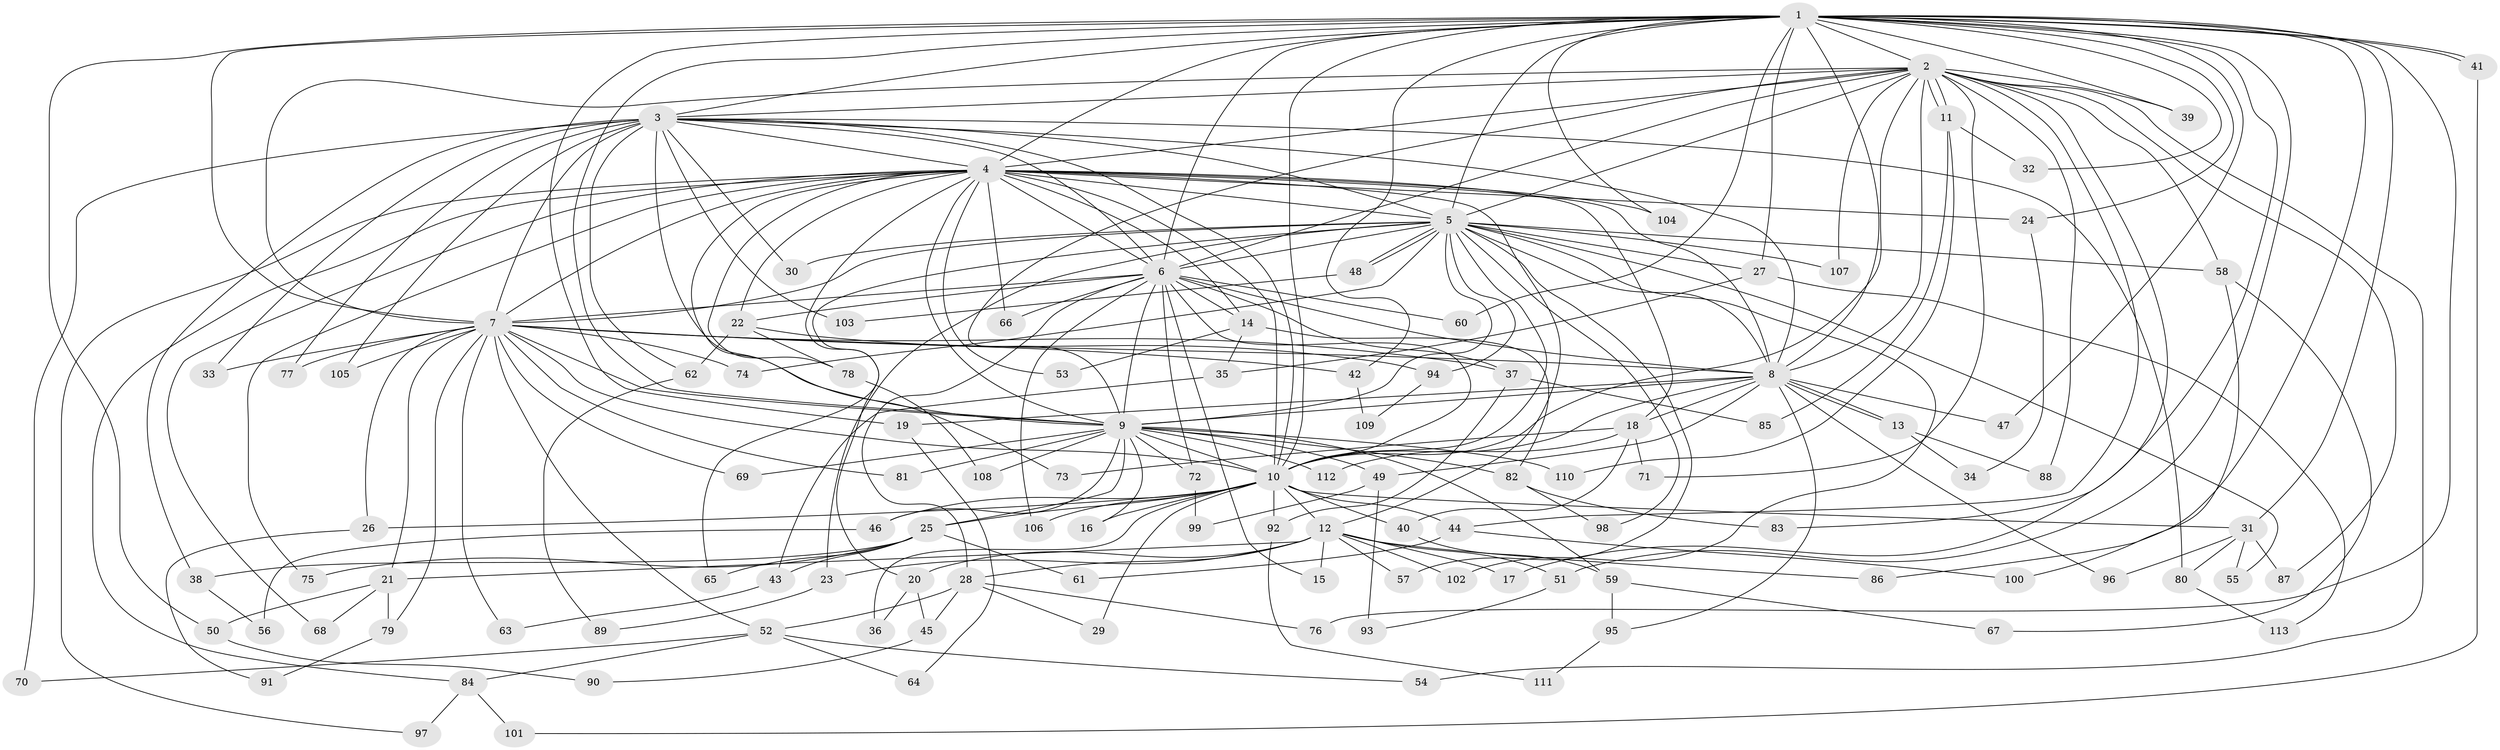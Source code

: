 // coarse degree distribution, {32: 0.0125, 16: 0.0125, 18: 0.025, 14: 0.0125, 19: 0.0125, 12: 0.0125, 17: 0.0125, 4: 0.1125, 11: 0.0125, 3: 0.175, 5: 0.0625, 2: 0.475, 7: 0.025, 10: 0.0125, 6: 0.025}
// Generated by graph-tools (version 1.1) at 2025/49/03/04/25 22:49:34]
// undirected, 113 vertices, 251 edges
graph export_dot {
  node [color=gray90,style=filled];
  1;
  2;
  3;
  4;
  5;
  6;
  7;
  8;
  9;
  10;
  11;
  12;
  13;
  14;
  15;
  16;
  17;
  18;
  19;
  20;
  21;
  22;
  23;
  24;
  25;
  26;
  27;
  28;
  29;
  30;
  31;
  32;
  33;
  34;
  35;
  36;
  37;
  38;
  39;
  40;
  41;
  42;
  43;
  44;
  45;
  46;
  47;
  48;
  49;
  50;
  51;
  52;
  53;
  54;
  55;
  56;
  57;
  58;
  59;
  60;
  61;
  62;
  63;
  64;
  65;
  66;
  67;
  68;
  69;
  70;
  71;
  72;
  73;
  74;
  75;
  76;
  77;
  78;
  79;
  80;
  81;
  82;
  83;
  84;
  85;
  86;
  87;
  88;
  89;
  90;
  91;
  92;
  93;
  94;
  95;
  96;
  97;
  98;
  99;
  100;
  101;
  102;
  103;
  104;
  105;
  106;
  107;
  108;
  109;
  110;
  111;
  112;
  113;
  1 -- 2;
  1 -- 3;
  1 -- 4;
  1 -- 5;
  1 -- 6;
  1 -- 7;
  1 -- 8;
  1 -- 9;
  1 -- 10;
  1 -- 19;
  1 -- 24;
  1 -- 27;
  1 -- 31;
  1 -- 32;
  1 -- 39;
  1 -- 41;
  1 -- 41;
  1 -- 42;
  1 -- 47;
  1 -- 50;
  1 -- 51;
  1 -- 60;
  1 -- 76;
  1 -- 83;
  1 -- 86;
  1 -- 104;
  2 -- 3;
  2 -- 4;
  2 -- 5;
  2 -- 6;
  2 -- 7;
  2 -- 8;
  2 -- 9;
  2 -- 10;
  2 -- 11;
  2 -- 11;
  2 -- 17;
  2 -- 39;
  2 -- 44;
  2 -- 54;
  2 -- 58;
  2 -- 71;
  2 -- 87;
  2 -- 88;
  2 -- 107;
  3 -- 4;
  3 -- 5;
  3 -- 6;
  3 -- 7;
  3 -- 8;
  3 -- 9;
  3 -- 10;
  3 -- 30;
  3 -- 33;
  3 -- 38;
  3 -- 62;
  3 -- 70;
  3 -- 77;
  3 -- 80;
  3 -- 103;
  3 -- 105;
  4 -- 5;
  4 -- 6;
  4 -- 7;
  4 -- 8;
  4 -- 9;
  4 -- 10;
  4 -- 12;
  4 -- 14;
  4 -- 18;
  4 -- 20;
  4 -- 22;
  4 -- 24;
  4 -- 53;
  4 -- 66;
  4 -- 68;
  4 -- 73;
  4 -- 75;
  4 -- 78;
  4 -- 84;
  4 -- 97;
  4 -- 104;
  5 -- 6;
  5 -- 7;
  5 -- 8;
  5 -- 9;
  5 -- 10;
  5 -- 23;
  5 -- 27;
  5 -- 30;
  5 -- 48;
  5 -- 48;
  5 -- 55;
  5 -- 57;
  5 -- 58;
  5 -- 65;
  5 -- 74;
  5 -- 94;
  5 -- 98;
  5 -- 102;
  5 -- 107;
  6 -- 7;
  6 -- 8;
  6 -- 9;
  6 -- 10;
  6 -- 14;
  6 -- 15;
  6 -- 22;
  6 -- 28;
  6 -- 37;
  6 -- 60;
  6 -- 66;
  6 -- 72;
  6 -- 106;
  7 -- 8;
  7 -- 9;
  7 -- 10;
  7 -- 21;
  7 -- 26;
  7 -- 33;
  7 -- 37;
  7 -- 42;
  7 -- 52;
  7 -- 63;
  7 -- 69;
  7 -- 74;
  7 -- 77;
  7 -- 79;
  7 -- 81;
  7 -- 105;
  8 -- 9;
  8 -- 10;
  8 -- 13;
  8 -- 13;
  8 -- 18;
  8 -- 19;
  8 -- 47;
  8 -- 49;
  8 -- 95;
  8 -- 96;
  9 -- 10;
  9 -- 16;
  9 -- 25;
  9 -- 46;
  9 -- 49;
  9 -- 59;
  9 -- 69;
  9 -- 72;
  9 -- 81;
  9 -- 82;
  9 -- 108;
  9 -- 110;
  9 -- 112;
  10 -- 12;
  10 -- 16;
  10 -- 25;
  10 -- 26;
  10 -- 29;
  10 -- 31;
  10 -- 36;
  10 -- 40;
  10 -- 44;
  10 -- 46;
  10 -- 92;
  10 -- 106;
  11 -- 32;
  11 -- 85;
  11 -- 110;
  12 -- 15;
  12 -- 17;
  12 -- 20;
  12 -- 21;
  12 -- 23;
  12 -- 28;
  12 -- 51;
  12 -- 57;
  12 -- 86;
  12 -- 102;
  13 -- 34;
  13 -- 88;
  14 -- 35;
  14 -- 53;
  14 -- 82;
  18 -- 40;
  18 -- 71;
  18 -- 73;
  18 -- 112;
  19 -- 64;
  20 -- 36;
  20 -- 45;
  21 -- 50;
  21 -- 68;
  21 -- 79;
  22 -- 62;
  22 -- 78;
  22 -- 94;
  23 -- 89;
  24 -- 34;
  25 -- 38;
  25 -- 43;
  25 -- 61;
  25 -- 65;
  25 -- 75;
  26 -- 91;
  27 -- 35;
  27 -- 113;
  28 -- 29;
  28 -- 45;
  28 -- 52;
  28 -- 76;
  31 -- 55;
  31 -- 80;
  31 -- 87;
  31 -- 96;
  35 -- 43;
  37 -- 85;
  37 -- 92;
  38 -- 56;
  40 -- 59;
  41 -- 101;
  42 -- 109;
  43 -- 63;
  44 -- 61;
  44 -- 100;
  45 -- 90;
  46 -- 56;
  48 -- 103;
  49 -- 93;
  49 -- 99;
  50 -- 90;
  51 -- 93;
  52 -- 54;
  52 -- 64;
  52 -- 70;
  52 -- 84;
  58 -- 67;
  58 -- 100;
  59 -- 67;
  59 -- 95;
  62 -- 89;
  72 -- 99;
  78 -- 108;
  79 -- 91;
  80 -- 113;
  82 -- 83;
  82 -- 98;
  84 -- 97;
  84 -- 101;
  92 -- 111;
  94 -- 109;
  95 -- 111;
}

